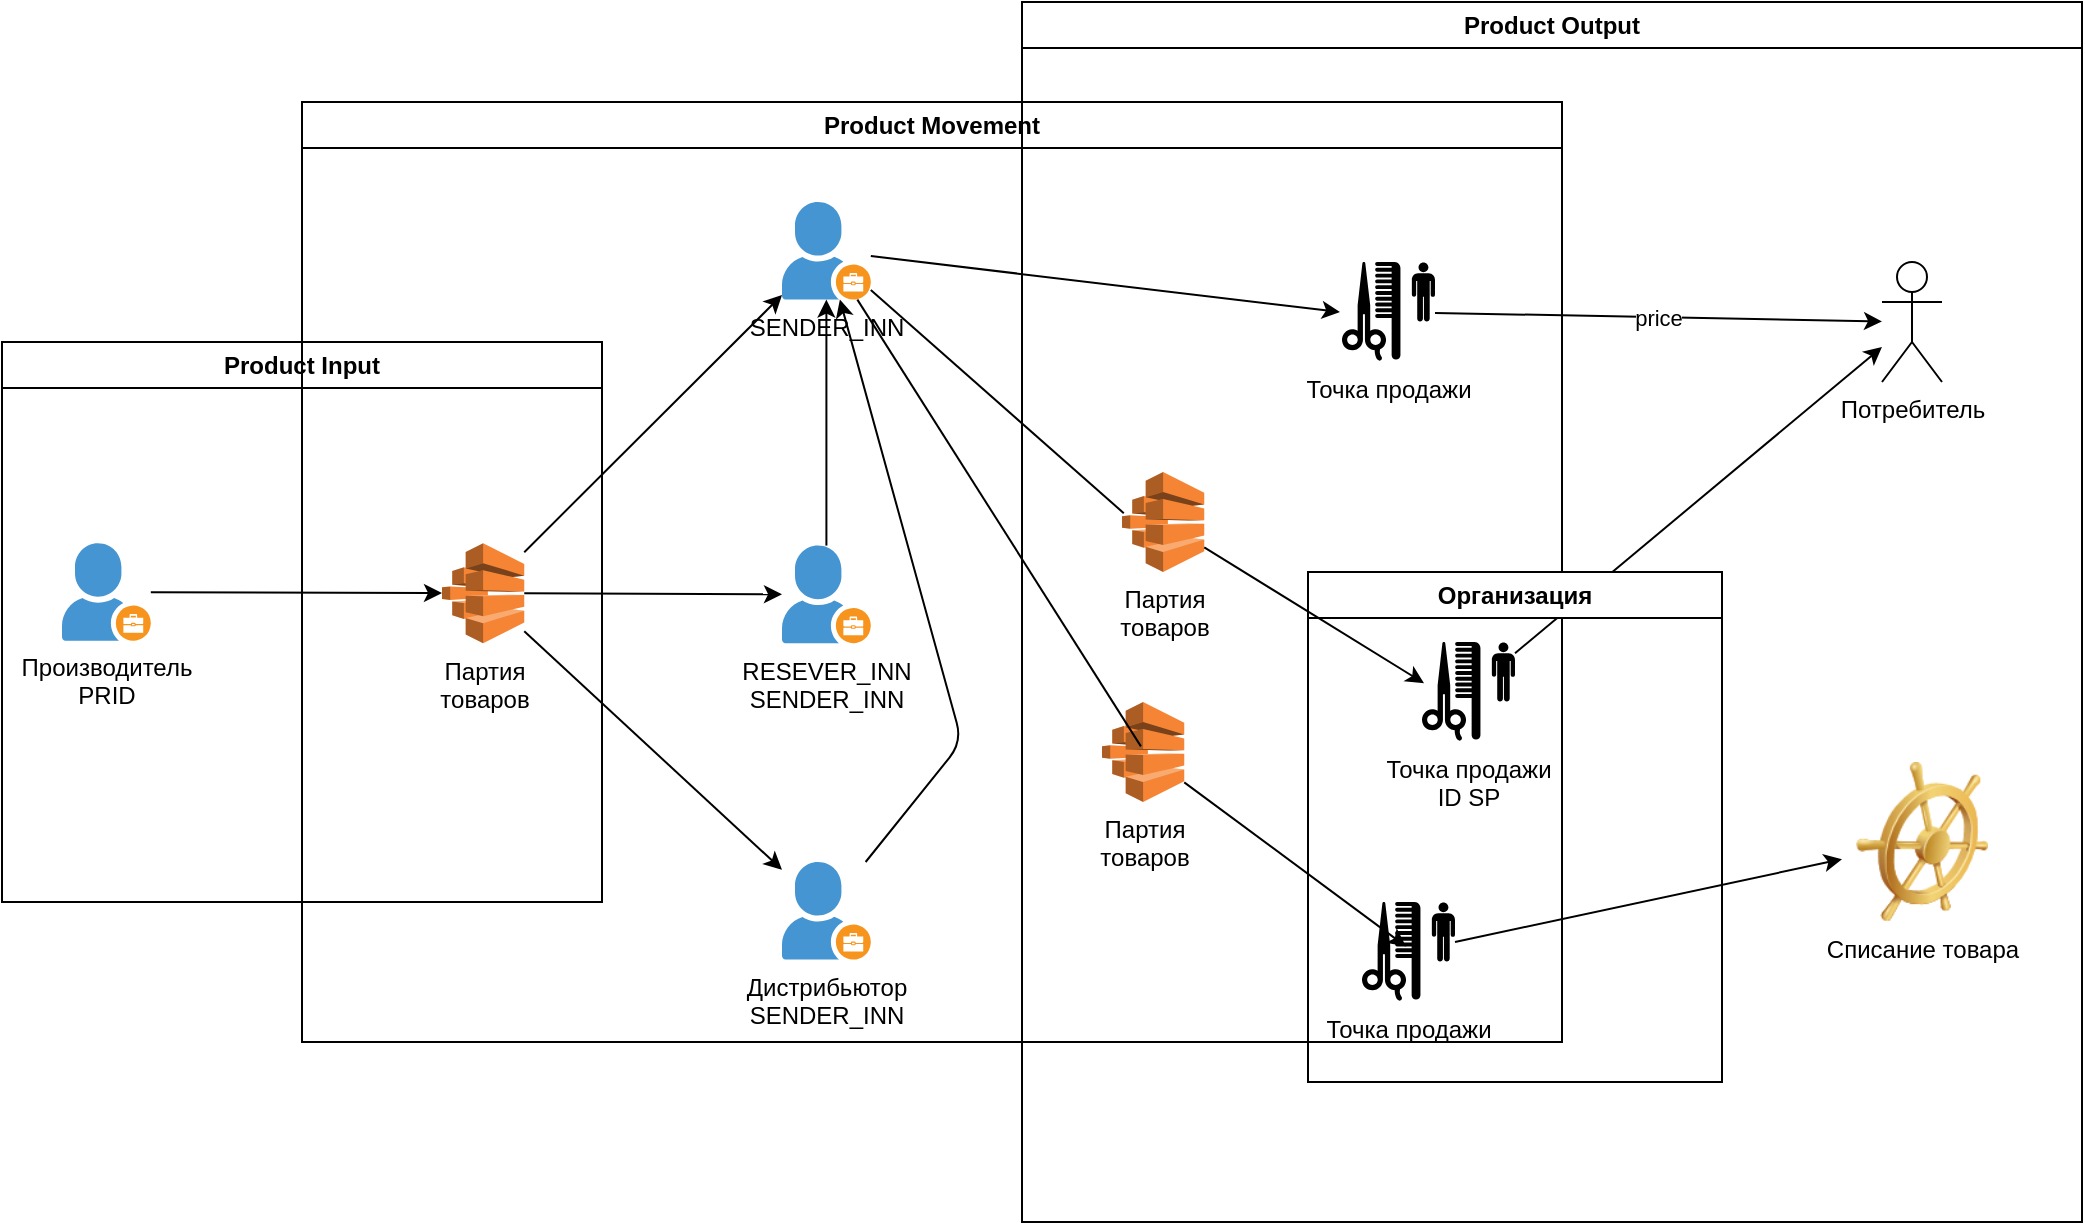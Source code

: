 <mxfile>
    <diagram id="Y2ABCPAn-XlcLLiGmq4C" name="Page-1">
        <mxGraphModel dx="1133" dy="809" grid="1" gridSize="10" guides="1" tooltips="1" connect="1" arrows="1" fold="1" page="1" pageScale="1" pageWidth="827" pageHeight="1169" math="0" shadow="0">
            <root>
                <mxCell id="0"/>
                <mxCell id="1" parent="0"/>
                <mxCell id="31" style="edgeStyle=none;html=1;" edge="1" parent="1" source="24" target="30">
                    <mxGeometry relative="1" as="geometry"/>
                </mxCell>
                <mxCell id="34" style="edgeStyle=none;html=1;" edge="1" parent="1" source="24" target="32">
                    <mxGeometry relative="1" as="geometry"/>
                </mxCell>
                <mxCell id="35" style="edgeStyle=none;html=1;" edge="1" parent="1" source="24" target="33">
                    <mxGeometry relative="1" as="geometry"/>
                </mxCell>
                <mxCell id="24" value="Партия&lt;br&gt;товаров" style="outlineConnect=0;dashed=0;verticalLabelPosition=bottom;verticalAlign=top;align=center;html=1;shape=mxgraph.aws3.batch;fillColor=#F58534;gradientColor=none;" vertex="1" parent="1">
                    <mxGeometry x="330" y="290.6" width="41.13" height="50" as="geometry"/>
                </mxCell>
                <mxCell id="27" style="edgeStyle=none;html=1;" edge="1" parent="1" source="26" target="24">
                    <mxGeometry relative="1" as="geometry">
                        <mxPoint x="440" y="305.74" as="targetPoint"/>
                    </mxGeometry>
                </mxCell>
                <mxCell id="26" value="Производитель&lt;br&gt;PRID" style="shadow=0;dashed=0;html=1;strokeColor=none;fillColor=#4495D1;labelPosition=center;verticalLabelPosition=bottom;verticalAlign=top;align=center;outlineConnect=0;shape=mxgraph.veeam.company_owner;" vertex="1" parent="1">
                    <mxGeometry x="140" y="290.6" width="44.4" height="48.8" as="geometry"/>
                </mxCell>
                <mxCell id="42" style="edgeStyle=none;html=1;entryX=-0.022;entryY=0.5;entryDx=0;entryDy=0;entryPerimeter=0;" edge="1" parent="1" source="30" target="39">
                    <mxGeometry relative="1" as="geometry"/>
                </mxCell>
                <mxCell id="30" value="SENDER_INN&lt;br&gt;&lt;br&gt;" style="shadow=0;dashed=0;html=1;strokeColor=none;fillColor=#4495D1;labelPosition=center;verticalLabelPosition=bottom;verticalAlign=top;align=center;outlineConnect=0;shape=mxgraph.veeam.company_owner;" vertex="1" parent="1">
                    <mxGeometry x="500" y="120.0" width="44.4" height="48.8" as="geometry"/>
                </mxCell>
                <mxCell id="50" style="edgeStyle=none;html=1;" edge="1" parent="1" source="32" target="30">
                    <mxGeometry relative="1" as="geometry"/>
                </mxCell>
                <mxCell id="32" value="RESEVER_INN&lt;br&gt;SENDER_INN" style="shadow=0;dashed=0;html=1;strokeColor=none;fillColor=#4495D1;labelPosition=center;verticalLabelPosition=bottom;verticalAlign=top;align=center;outlineConnect=0;shape=mxgraph.veeam.company_owner;" vertex="1" parent="1">
                    <mxGeometry x="500" y="291.8" width="44.4" height="48.8" as="geometry"/>
                </mxCell>
                <mxCell id="51" style="edgeStyle=none;html=1;" edge="1" parent="1" source="33" target="30">
                    <mxGeometry relative="1" as="geometry">
                        <Array as="points">
                            <mxPoint x="590" y="390"/>
                        </Array>
                    </mxGeometry>
                </mxCell>
                <mxCell id="33" value="Дистрибьютор&lt;br&gt;SENDER_INN" style="shadow=0;dashed=0;html=1;strokeColor=none;fillColor=#4495D1;labelPosition=center;verticalLabelPosition=bottom;verticalAlign=top;align=center;outlineConnect=0;shape=mxgraph.veeam.company_owner;" vertex="1" parent="1">
                    <mxGeometry x="500" y="450" width="44.4" height="48.8" as="geometry"/>
                </mxCell>
                <mxCell id="48" value="Product Input" style="swimlane;whiteSpace=wrap;html=1;" vertex="1" parent="1">
                    <mxGeometry x="110" y="190" width="300" height="280" as="geometry"/>
                </mxCell>
                <mxCell id="49" value="Product Movement" style="swimlane;whiteSpace=wrap;html=1;" vertex="1" parent="1">
                    <mxGeometry x="260" y="70" width="630" height="470" as="geometry"/>
                </mxCell>
                <mxCell id="52" value="Product Output" style="swimlane;whiteSpace=wrap;html=1;" vertex="1" parent="1">
                    <mxGeometry x="620" y="20" width="530" height="610" as="geometry"/>
                </mxCell>
                <mxCell id="53" value="Потребитель" style="shape=umlActor;verticalLabelPosition=bottom;verticalAlign=top;html=1;outlineConnect=0;" vertex="1" parent="52">
                    <mxGeometry x="430" y="130" width="30" height="60" as="geometry"/>
                </mxCell>
                <mxCell id="56" value="Списание товара" style="image;html=1;image=img/lib/clip_art/general/Ships_Wheel_128x128.png" vertex="1" parent="52">
                    <mxGeometry x="410" y="380" width="80" height="80" as="geometry"/>
                </mxCell>
                <mxCell id="40" value="Точка продажи&lt;br&gt;ID SP" style="shape=mxgraph.signs.travel.barber_shop;html=1;pointerEvents=1;fillColor=#000000;strokeColor=none;verticalLabelPosition=bottom;verticalAlign=top;align=center;" vertex="1" parent="52">
                    <mxGeometry x="200" y="320" width="46.5" height="50" as="geometry"/>
                </mxCell>
                <mxCell id="55" style="edgeStyle=none;html=1;" edge="1" parent="52" source="40" target="53">
                    <mxGeometry relative="1" as="geometry"/>
                </mxCell>
                <mxCell id="41" value="Точка продажи" style="shape=mxgraph.signs.travel.barber_shop;html=1;pointerEvents=1;fillColor=#000000;strokeColor=none;verticalLabelPosition=bottom;verticalAlign=top;align=center;" vertex="1" parent="52">
                    <mxGeometry x="170" y="450" width="46.5" height="50" as="geometry"/>
                </mxCell>
                <mxCell id="57" style="edgeStyle=none;html=1;" edge="1" parent="52" source="41" target="56">
                    <mxGeometry relative="1" as="geometry"/>
                </mxCell>
                <mxCell id="39" value="Точка продажи" style="shape=mxgraph.signs.travel.barber_shop;html=1;pointerEvents=1;fillColor=#000000;strokeColor=none;verticalLabelPosition=bottom;verticalAlign=top;align=center;" vertex="1" parent="52">
                    <mxGeometry x="160" y="130" width="46.5" height="50" as="geometry"/>
                </mxCell>
                <mxCell id="54" value="price" style="edgeStyle=none;html=1;" edge="1" parent="52" source="39" target="53">
                    <mxGeometry relative="1" as="geometry"/>
                </mxCell>
                <mxCell id="72" value="Организация" style="swimlane;whiteSpace=wrap;html=1;" vertex="1" parent="52">
                    <mxGeometry x="143" y="285" width="207" height="255" as="geometry"/>
                </mxCell>
                <mxCell id="45" value="Партия&lt;br&gt;товаров" style="outlineConnect=0;dashed=0;verticalLabelPosition=bottom;verticalAlign=top;align=center;html=1;shape=mxgraph.aws3.batch;fillColor=#F58534;gradientColor=none;" vertex="1" parent="52">
                    <mxGeometry x="50" y="235" width="41.13" height="50" as="geometry"/>
                </mxCell>
                <mxCell id="43" style="edgeStyle=none;html=1;entryX=0.022;entryY=0.412;entryDx=0;entryDy=0;entryPerimeter=0;startArrow=none;" edge="1" parent="52" source="45" target="40">
                    <mxGeometry relative="1" as="geometry"/>
                </mxCell>
                <mxCell id="46" value="Партия&lt;br&gt;товаров" style="outlineConnect=0;dashed=0;verticalLabelPosition=bottom;verticalAlign=top;align=center;html=1;shape=mxgraph.aws3.batch;fillColor=#F58534;gradientColor=none;" vertex="1" parent="52">
                    <mxGeometry x="40" y="350.0" width="41.13" height="50" as="geometry"/>
                </mxCell>
                <mxCell id="44" style="edgeStyle=none;html=1;entryX=0.473;entryY=0.444;entryDx=0;entryDy=0;entryPerimeter=0;startArrow=none;" edge="1" parent="52" source="46" target="41">
                    <mxGeometry relative="1" as="geometry"/>
                </mxCell>
                <mxCell id="73" value="" style="edgeStyle=none;html=1;entryX=0.022;entryY=0.412;entryDx=0;entryDy=0;entryPerimeter=0;endArrow=none;" edge="1" parent="1" source="30" target="45">
                    <mxGeometry relative="1" as="geometry">
                        <mxPoint x="544.4" y="160.462" as="sourcePoint"/>
                        <mxPoint x="821.023" y="360.6" as="targetPoint"/>
                    </mxGeometry>
                </mxCell>
                <mxCell id="74" value="" style="edgeStyle=none;html=1;entryX=0.473;entryY=0.444;entryDx=0;entryDy=0;entryPerimeter=0;endArrow=none;" edge="1" parent="1" source="30" target="46">
                    <mxGeometry relative="1" as="geometry">
                        <mxPoint x="542.531" y="168.8" as="sourcePoint"/>
                        <mxPoint x="811.995" y="492.2" as="targetPoint"/>
                    </mxGeometry>
                </mxCell>
            </root>
        </mxGraphModel>
    </diagram>
</mxfile>